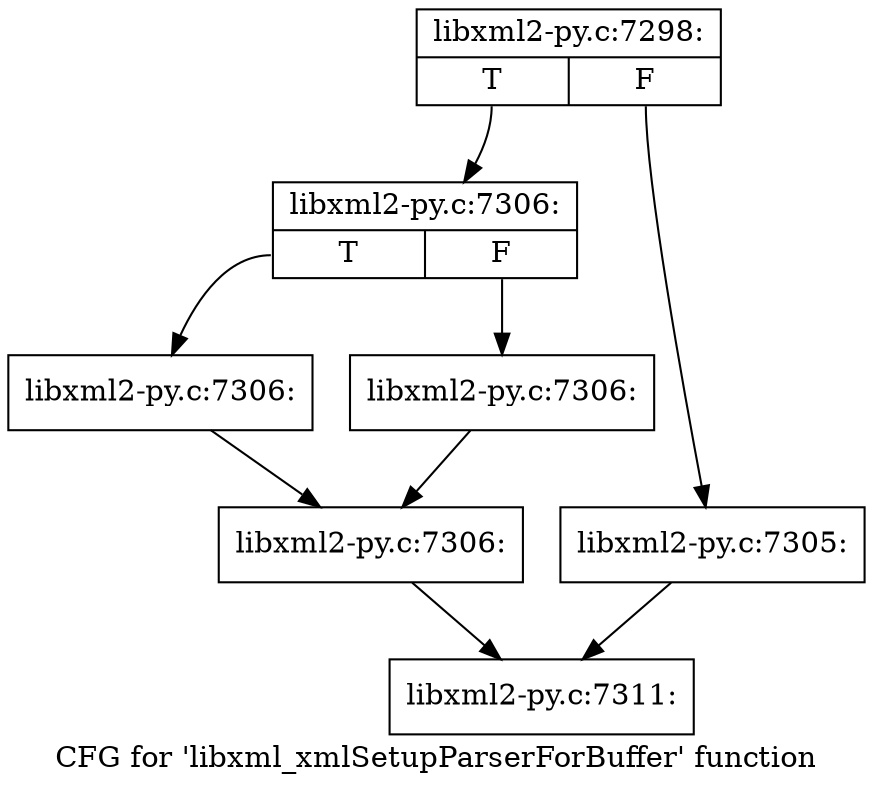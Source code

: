 digraph "CFG for 'libxml_xmlSetupParserForBuffer' function" {
	label="CFG for 'libxml_xmlSetupParserForBuffer' function";

	Node0x43052e0 [shape=record,label="{libxml2-py.c:7298:|{<s0>T|<s1>F}}"];
	Node0x43052e0:s0 -> Node0x4311350;
	Node0x43052e0:s1 -> Node0x4311300;
	Node0x4311300 [shape=record,label="{libxml2-py.c:7305:}"];
	Node0x4311300 -> Node0x43055d0;
	Node0x4311350 [shape=record,label="{libxml2-py.c:7306:|{<s0>T|<s1>F}}"];
	Node0x4311350:s0 -> Node0x4311d60;
	Node0x4311350:s1 -> Node0x4311db0;
	Node0x4311d60 [shape=record,label="{libxml2-py.c:7306:}"];
	Node0x4311d60 -> Node0x4311e00;
	Node0x4311db0 [shape=record,label="{libxml2-py.c:7306:}"];
	Node0x4311db0 -> Node0x4311e00;
	Node0x4311e00 [shape=record,label="{libxml2-py.c:7306:}"];
	Node0x4311e00 -> Node0x43055d0;
	Node0x43055d0 [shape=record,label="{libxml2-py.c:7311:}"];
}
